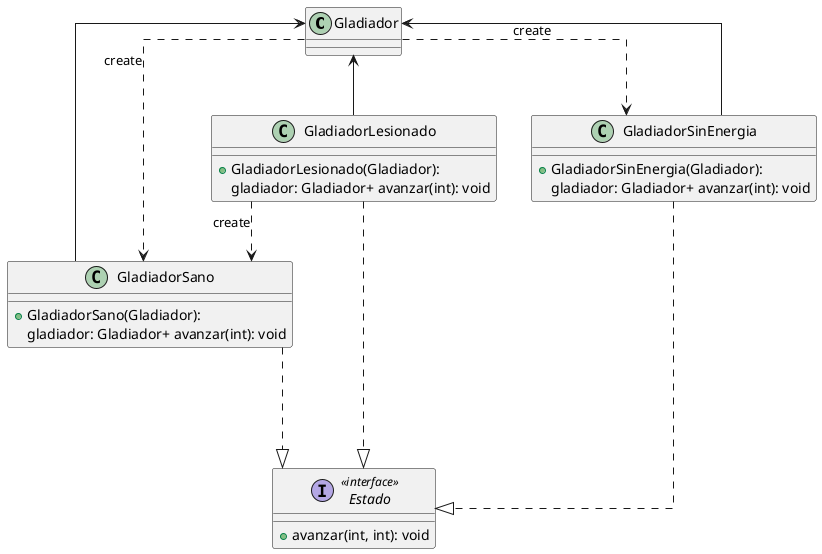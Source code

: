 @startuml

skinparam linetype ortho

class Gladiador {
}

class GladiadorSano {
    + GladiadorSano(Gladiador):
    gladiador: Gladiador+ avanzar(int): void
}
class GladiadorLesionado {
    + GladiadorLesionado(Gladiador):
    gladiador: Gladiador+ avanzar(int): void
}
class GladiadorSinEnergia {
    + GladiadorSinEnergia(Gladiador):
    gladiador: Gladiador+ avanzar(int): void
}

interface Estado << interface >> {
    + avanzar(int, int): void
}

Gladiador <-- GladiadorLesionado
Gladiador <-- GladiadorSano
Gladiador <-- GladiadorSinEnergia

GladiadorLesionado .-> GladiadorSano : "«create»"
Gladiador .-> GladiadorSano : "«create»"
Gladiador .-> GladiadorSinEnergia : "«create»"

GladiadorLesionado   .--^  Estado
GladiadorSano        .--^  Estado
GladiadorSinEnergia  .--^  Estado
@enduml